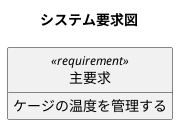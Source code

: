 @startuml

hide circle
hide empty members
hide method

title システム要求図

class "主要求" as ClassMainRequirement <<requirement>>{
  ケージの温度を管理する
}



@enduml
